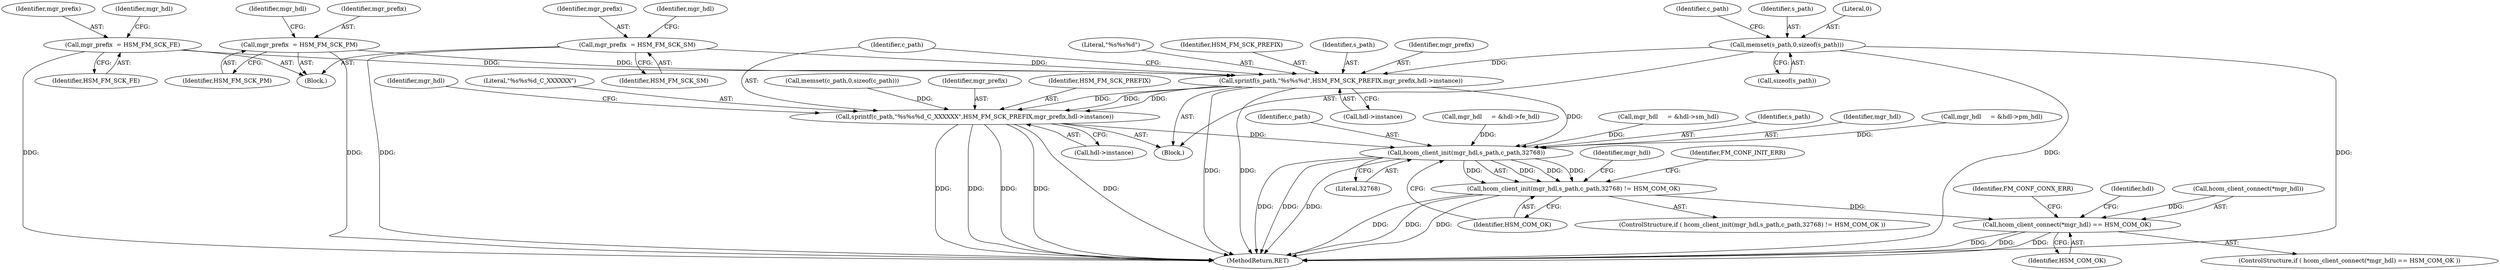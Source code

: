 digraph "0_opa-ff_c5759e7b76f5bf844be6c6641cc1b356bbc83869_3@API" {
"1000157" [label="(Call,sprintf(s_path,\"%s%s%d\",HSM_FM_SCK_PREFIX,mgr_prefix,hdl->instance))"];
"1000108" [label="(Call,memset(s_path,0,sizeof(s_path)))"];
"1000122" [label="(Call,mgr_prefix  = HSM_FM_SCK_SM)"];
"1000133" [label="(Call,mgr_prefix  = HSM_FM_SCK_PM)"];
"1000144" [label="(Call,mgr_prefix  = HSM_FM_SCK_FE)"];
"1000165" [label="(Call,sprintf(c_path,\"%s%s%d_C_XXXXXX\",HSM_FM_SCK_PREFIX,mgr_prefix,hdl->instance))"];
"1000181" [label="(Call,hcom_client_init(mgr_hdl,s_path,c_path,32768))"];
"1000180" [label="(Call,hcom_client_init(mgr_hdl,s_path,c_path,32768) != HSM_COM_OK)"];
"1000191" [label="(Call,hcom_client_connect(*mgr_hdl) == HSM_COM_OK)"];
"1000161" [label="(Identifier,mgr_prefix)"];
"1000125" [label="(Call,mgr_hdl     = &hdl->sm_hdl)"];
"1000170" [label="(Call,hdl->instance)"];
"1000165" [label="(Call,sprintf(c_path,\"%s%s%d_C_XXXXXX\",HSM_FM_SCK_PREFIX,mgr_prefix,hdl->instance))"];
"1000159" [label="(Literal,\"%s%s%d\")"];
"1000160" [label="(Identifier,HSM_FM_SCK_PREFIX)"];
"1000191" [label="(Call,hcom_client_connect(*mgr_hdl) == HSM_COM_OK)"];
"1000183" [label="(Identifier,s_path)"];
"1000180" [label="(Call,hcom_client_init(mgr_hdl,s_path,c_path,32768) != HSM_COM_OK)"];
"1000137" [label="(Identifier,mgr_hdl)"];
"1000195" [label="(Identifier,HSM_COM_OK)"];
"1000182" [label="(Identifier,mgr_hdl)"];
"1000194" [label="(Identifier,mgr_hdl)"];
"1000157" [label="(Call,sprintf(s_path,\"%s%s%d\",HSM_FM_SCK_PREFIX,mgr_prefix,hdl->instance))"];
"1000176" [label="(Identifier,mgr_hdl)"];
"1000122" [label="(Call,mgr_prefix  = HSM_FM_SCK_SM)"];
"1000123" [label="(Identifier,mgr_prefix)"];
"1000146" [label="(Identifier,HSM_FM_SCK_FE)"];
"1000144" [label="(Call,mgr_prefix  = HSM_FM_SCK_FE)"];
"1000136" [label="(Call,mgr_hdl     = &hdl->pm_hdl)"];
"1000179" [label="(ControlStructure,if ( hcom_client_init(mgr_hdl,s_path,c_path,32768) != HSM_COM_OK ))"];
"1000114" [label="(Identifier,c_path)"];
"1000145" [label="(Identifier,mgr_prefix)"];
"1000158" [label="(Identifier,s_path)"];
"1000189" [label="(Identifier,FM_CONF_INIT_ERR)"];
"1000181" [label="(Call,hcom_client_init(mgr_hdl,s_path,c_path,32768))"];
"1000190" [label="(ControlStructure,if ( hcom_client_connect(*mgr_hdl) == HSM_COM_OK ))"];
"1000205" [label="(Identifier,FM_CONF_CONX_ERR)"];
"1000167" [label="(Literal,\"%s%s%d_C_XXXXXX\")"];
"1000103" [label="(Block,)"];
"1000109" [label="(Identifier,s_path)"];
"1000110" [label="(Literal,0)"];
"1000126" [label="(Identifier,mgr_hdl)"];
"1000124" [label="(Identifier,HSM_FM_SCK_SM)"];
"1000199" [label="(Identifier,hdl)"];
"1000162" [label="(Call,hdl->instance)"];
"1000148" [label="(Identifier,mgr_hdl)"];
"1000184" [label="(Identifier,c_path)"];
"1000113" [label="(Call,memset(c_path,0,sizeof(c_path)))"];
"1000147" [label="(Call,mgr_hdl     = &hdl->fe_hdl)"];
"1000192" [label="(Call,hcom_client_connect(*mgr_hdl))"];
"1000185" [label="(Literal,32768)"];
"1000120" [label="(Block,)"];
"1000169" [label="(Identifier,mgr_prefix)"];
"1000108" [label="(Call,memset(s_path,0,sizeof(s_path)))"];
"1000134" [label="(Identifier,mgr_prefix)"];
"1000206" [label="(MethodReturn,RET)"];
"1000133" [label="(Call,mgr_prefix  = HSM_FM_SCK_PM)"];
"1000186" [label="(Identifier,HSM_COM_OK)"];
"1000168" [label="(Identifier,HSM_FM_SCK_PREFIX)"];
"1000111" [label="(Call,sizeof(s_path))"];
"1000166" [label="(Identifier,c_path)"];
"1000135" [label="(Identifier,HSM_FM_SCK_PM)"];
"1000157" -> "1000103"  [label="AST: "];
"1000157" -> "1000162"  [label="CFG: "];
"1000158" -> "1000157"  [label="AST: "];
"1000159" -> "1000157"  [label="AST: "];
"1000160" -> "1000157"  [label="AST: "];
"1000161" -> "1000157"  [label="AST: "];
"1000162" -> "1000157"  [label="AST: "];
"1000166" -> "1000157"  [label="CFG: "];
"1000157" -> "1000206"  [label="DDG: "];
"1000157" -> "1000206"  [label="DDG: "];
"1000108" -> "1000157"  [label="DDG: "];
"1000122" -> "1000157"  [label="DDG: "];
"1000133" -> "1000157"  [label="DDG: "];
"1000144" -> "1000157"  [label="DDG: "];
"1000157" -> "1000165"  [label="DDG: "];
"1000157" -> "1000165"  [label="DDG: "];
"1000157" -> "1000165"  [label="DDG: "];
"1000157" -> "1000181"  [label="DDG: "];
"1000108" -> "1000103"  [label="AST: "];
"1000108" -> "1000111"  [label="CFG: "];
"1000109" -> "1000108"  [label="AST: "];
"1000110" -> "1000108"  [label="AST: "];
"1000111" -> "1000108"  [label="AST: "];
"1000114" -> "1000108"  [label="CFG: "];
"1000108" -> "1000206"  [label="DDG: "];
"1000108" -> "1000206"  [label="DDG: "];
"1000122" -> "1000120"  [label="AST: "];
"1000122" -> "1000124"  [label="CFG: "];
"1000123" -> "1000122"  [label="AST: "];
"1000124" -> "1000122"  [label="AST: "];
"1000126" -> "1000122"  [label="CFG: "];
"1000122" -> "1000206"  [label="DDG: "];
"1000133" -> "1000120"  [label="AST: "];
"1000133" -> "1000135"  [label="CFG: "];
"1000134" -> "1000133"  [label="AST: "];
"1000135" -> "1000133"  [label="AST: "];
"1000137" -> "1000133"  [label="CFG: "];
"1000133" -> "1000206"  [label="DDG: "];
"1000144" -> "1000120"  [label="AST: "];
"1000144" -> "1000146"  [label="CFG: "];
"1000145" -> "1000144"  [label="AST: "];
"1000146" -> "1000144"  [label="AST: "];
"1000148" -> "1000144"  [label="CFG: "];
"1000144" -> "1000206"  [label="DDG: "];
"1000165" -> "1000103"  [label="AST: "];
"1000165" -> "1000170"  [label="CFG: "];
"1000166" -> "1000165"  [label="AST: "];
"1000167" -> "1000165"  [label="AST: "];
"1000168" -> "1000165"  [label="AST: "];
"1000169" -> "1000165"  [label="AST: "];
"1000170" -> "1000165"  [label="AST: "];
"1000176" -> "1000165"  [label="CFG: "];
"1000165" -> "1000206"  [label="DDG: "];
"1000165" -> "1000206"  [label="DDG: "];
"1000165" -> "1000206"  [label="DDG: "];
"1000165" -> "1000206"  [label="DDG: "];
"1000165" -> "1000206"  [label="DDG: "];
"1000113" -> "1000165"  [label="DDG: "];
"1000165" -> "1000181"  [label="DDG: "];
"1000181" -> "1000180"  [label="AST: "];
"1000181" -> "1000185"  [label="CFG: "];
"1000182" -> "1000181"  [label="AST: "];
"1000183" -> "1000181"  [label="AST: "];
"1000184" -> "1000181"  [label="AST: "];
"1000185" -> "1000181"  [label="AST: "];
"1000186" -> "1000181"  [label="CFG: "];
"1000181" -> "1000206"  [label="DDG: "];
"1000181" -> "1000206"  [label="DDG: "];
"1000181" -> "1000206"  [label="DDG: "];
"1000181" -> "1000180"  [label="DDG: "];
"1000181" -> "1000180"  [label="DDG: "];
"1000181" -> "1000180"  [label="DDG: "];
"1000181" -> "1000180"  [label="DDG: "];
"1000125" -> "1000181"  [label="DDG: "];
"1000147" -> "1000181"  [label="DDG: "];
"1000136" -> "1000181"  [label="DDG: "];
"1000180" -> "1000179"  [label="AST: "];
"1000180" -> "1000186"  [label="CFG: "];
"1000186" -> "1000180"  [label="AST: "];
"1000189" -> "1000180"  [label="CFG: "];
"1000194" -> "1000180"  [label="CFG: "];
"1000180" -> "1000206"  [label="DDG: "];
"1000180" -> "1000206"  [label="DDG: "];
"1000180" -> "1000206"  [label="DDG: "];
"1000180" -> "1000191"  [label="DDG: "];
"1000191" -> "1000190"  [label="AST: "];
"1000191" -> "1000195"  [label="CFG: "];
"1000192" -> "1000191"  [label="AST: "];
"1000195" -> "1000191"  [label="AST: "];
"1000199" -> "1000191"  [label="CFG: "];
"1000205" -> "1000191"  [label="CFG: "];
"1000191" -> "1000206"  [label="DDG: "];
"1000191" -> "1000206"  [label="DDG: "];
"1000191" -> "1000206"  [label="DDG: "];
"1000192" -> "1000191"  [label="DDG: "];
}
